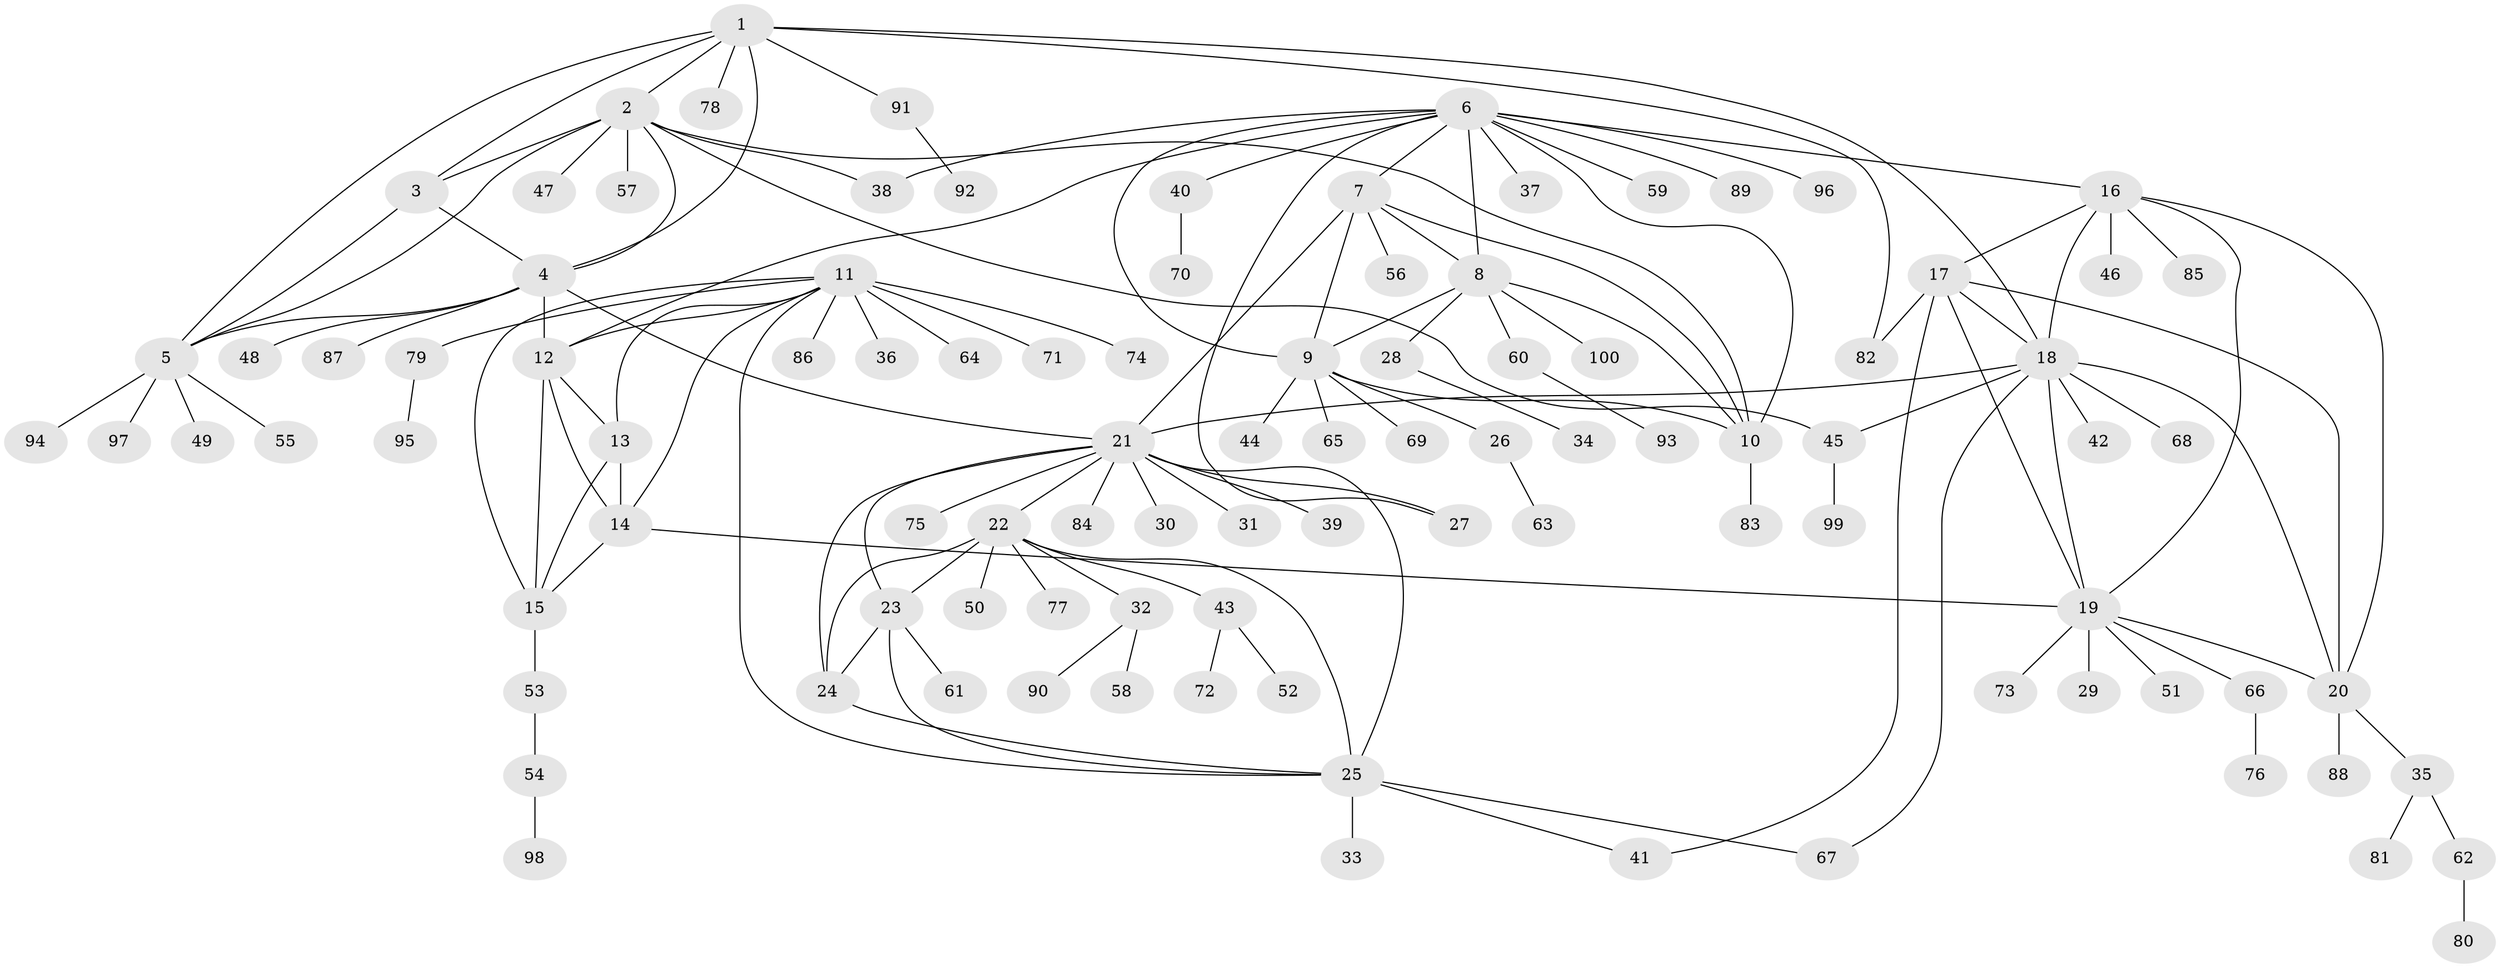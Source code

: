 // Generated by graph-tools (version 1.1) at 2025/37/03/09/25 02:37:13]
// undirected, 100 vertices, 141 edges
graph export_dot {
graph [start="1"]
  node [color=gray90,style=filled];
  1;
  2;
  3;
  4;
  5;
  6;
  7;
  8;
  9;
  10;
  11;
  12;
  13;
  14;
  15;
  16;
  17;
  18;
  19;
  20;
  21;
  22;
  23;
  24;
  25;
  26;
  27;
  28;
  29;
  30;
  31;
  32;
  33;
  34;
  35;
  36;
  37;
  38;
  39;
  40;
  41;
  42;
  43;
  44;
  45;
  46;
  47;
  48;
  49;
  50;
  51;
  52;
  53;
  54;
  55;
  56;
  57;
  58;
  59;
  60;
  61;
  62;
  63;
  64;
  65;
  66;
  67;
  68;
  69;
  70;
  71;
  72;
  73;
  74;
  75;
  76;
  77;
  78;
  79;
  80;
  81;
  82;
  83;
  84;
  85;
  86;
  87;
  88;
  89;
  90;
  91;
  92;
  93;
  94;
  95;
  96;
  97;
  98;
  99;
  100;
  1 -- 2;
  1 -- 3;
  1 -- 4;
  1 -- 5;
  1 -- 18;
  1 -- 78;
  1 -- 82;
  1 -- 91;
  2 -- 3;
  2 -- 4;
  2 -- 5;
  2 -- 10;
  2 -- 38;
  2 -- 45;
  2 -- 47;
  2 -- 57;
  3 -- 4;
  3 -- 5;
  4 -- 5;
  4 -- 12;
  4 -- 21;
  4 -- 48;
  4 -- 87;
  5 -- 49;
  5 -- 55;
  5 -- 94;
  5 -- 97;
  6 -- 7;
  6 -- 8;
  6 -- 9;
  6 -- 10;
  6 -- 12;
  6 -- 16;
  6 -- 27;
  6 -- 37;
  6 -- 38;
  6 -- 40;
  6 -- 59;
  6 -- 89;
  6 -- 96;
  7 -- 8;
  7 -- 9;
  7 -- 10;
  7 -- 21;
  7 -- 56;
  8 -- 9;
  8 -- 10;
  8 -- 28;
  8 -- 60;
  8 -- 100;
  9 -- 10;
  9 -- 26;
  9 -- 44;
  9 -- 65;
  9 -- 69;
  10 -- 83;
  11 -- 12;
  11 -- 13;
  11 -- 14;
  11 -- 15;
  11 -- 25;
  11 -- 36;
  11 -- 64;
  11 -- 71;
  11 -- 74;
  11 -- 79;
  11 -- 86;
  12 -- 13;
  12 -- 14;
  12 -- 15;
  13 -- 14;
  13 -- 15;
  14 -- 15;
  14 -- 19;
  15 -- 53;
  16 -- 17;
  16 -- 18;
  16 -- 19;
  16 -- 20;
  16 -- 46;
  16 -- 85;
  17 -- 18;
  17 -- 19;
  17 -- 20;
  17 -- 41;
  17 -- 82;
  18 -- 19;
  18 -- 20;
  18 -- 21;
  18 -- 42;
  18 -- 45;
  18 -- 67;
  18 -- 68;
  19 -- 20;
  19 -- 29;
  19 -- 51;
  19 -- 66;
  19 -- 73;
  20 -- 35;
  20 -- 88;
  21 -- 22;
  21 -- 23;
  21 -- 24;
  21 -- 25;
  21 -- 27;
  21 -- 30;
  21 -- 31;
  21 -- 39;
  21 -- 75;
  21 -- 84;
  22 -- 23;
  22 -- 24;
  22 -- 25;
  22 -- 32;
  22 -- 43;
  22 -- 50;
  22 -- 77;
  23 -- 24;
  23 -- 25;
  23 -- 61;
  24 -- 25;
  25 -- 33;
  25 -- 41;
  25 -- 67;
  26 -- 63;
  28 -- 34;
  32 -- 58;
  32 -- 90;
  35 -- 62;
  35 -- 81;
  40 -- 70;
  43 -- 52;
  43 -- 72;
  45 -- 99;
  53 -- 54;
  54 -- 98;
  60 -- 93;
  62 -- 80;
  66 -- 76;
  79 -- 95;
  91 -- 92;
}
